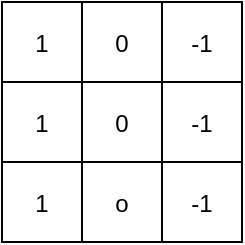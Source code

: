 <mxfile version="20.5.3" type="embed"><diagram id="iFyMZdBka_eAux-Rxon5" name="Page-1"><mxGraphModel dx="1043" dy="598" grid="1" gridSize="10" guides="1" tooltips="1" connect="1" arrows="1" fold="1" page="1" pageScale="1" pageWidth="827" pageHeight="1169" math="0" shadow="0"><root><mxCell id="0"/><mxCell id="1" parent="0"/><mxCell id="2" value="1" style="rounded=0;" vertex="1" parent="1"><mxGeometry x="240" y="80" width="40" height="40" as="geometry"/></mxCell><mxCell id="3" value="0" style="rounded=0;" vertex="1" parent="1"><mxGeometry x="280" y="120" width="40" height="40" as="geometry"/></mxCell><mxCell id="4" value="o" style="rounded=0;" vertex="1" parent="1"><mxGeometry x="280" y="160" width="40" height="40" as="geometry"/></mxCell><mxCell id="5" value="-1" style="rounded=0;" vertex="1" parent="1"><mxGeometry x="320" y="160" width="40" height="40" as="geometry"/></mxCell><mxCell id="6" value="-1" style="rounded=0;" vertex="1" parent="1"><mxGeometry x="320" y="120" width="40" height="40" as="geometry"/></mxCell><mxCell id="7" value="0" style="rounded=0;" vertex="1" parent="1"><mxGeometry x="280" y="80" width="40" height="40" as="geometry"/></mxCell><mxCell id="8" value="1" style="rounded=0;" vertex="1" parent="1"><mxGeometry x="240" y="160" width="40" height="40" as="geometry"/></mxCell><mxCell id="9" value="1" style="rounded=0;" vertex="1" parent="1"><mxGeometry x="240" y="120" width="40" height="40" as="geometry"/></mxCell><mxCell id="10" value="-1" style="rounded=0;" vertex="1" parent="1"><mxGeometry x="320" y="80" width="40" height="40" as="geometry"/></mxCell></root></mxGraphModel></diagram></mxfile>